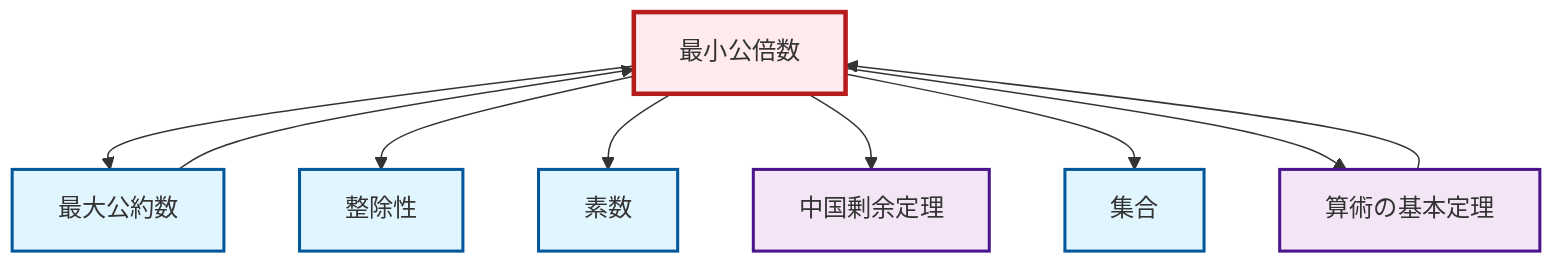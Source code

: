 graph TD
    classDef definition fill:#e1f5fe,stroke:#01579b,stroke-width:2px
    classDef theorem fill:#f3e5f5,stroke:#4a148c,stroke-width:2px
    classDef axiom fill:#fff3e0,stroke:#e65100,stroke-width:2px
    classDef example fill:#e8f5e9,stroke:#1b5e20,stroke-width:2px
    classDef current fill:#ffebee,stroke:#b71c1c,stroke-width:3px
    def-divisibility["整除性"]:::definition
    def-prime["素数"]:::definition
    thm-chinese-remainder["中国剰余定理"]:::theorem
    def-set["集合"]:::definition
    def-lcm["最小公倍数"]:::definition
    def-gcd["最大公約数"]:::definition
    thm-fundamental-arithmetic["算術の基本定理"]:::theorem
    def-lcm --> def-gcd
    thm-fundamental-arithmetic --> def-lcm
    def-gcd --> def-lcm
    def-lcm --> def-divisibility
    def-lcm --> def-prime
    def-lcm --> thm-chinese-remainder
    def-lcm --> def-set
    def-lcm --> thm-fundamental-arithmetic
    class def-lcm current